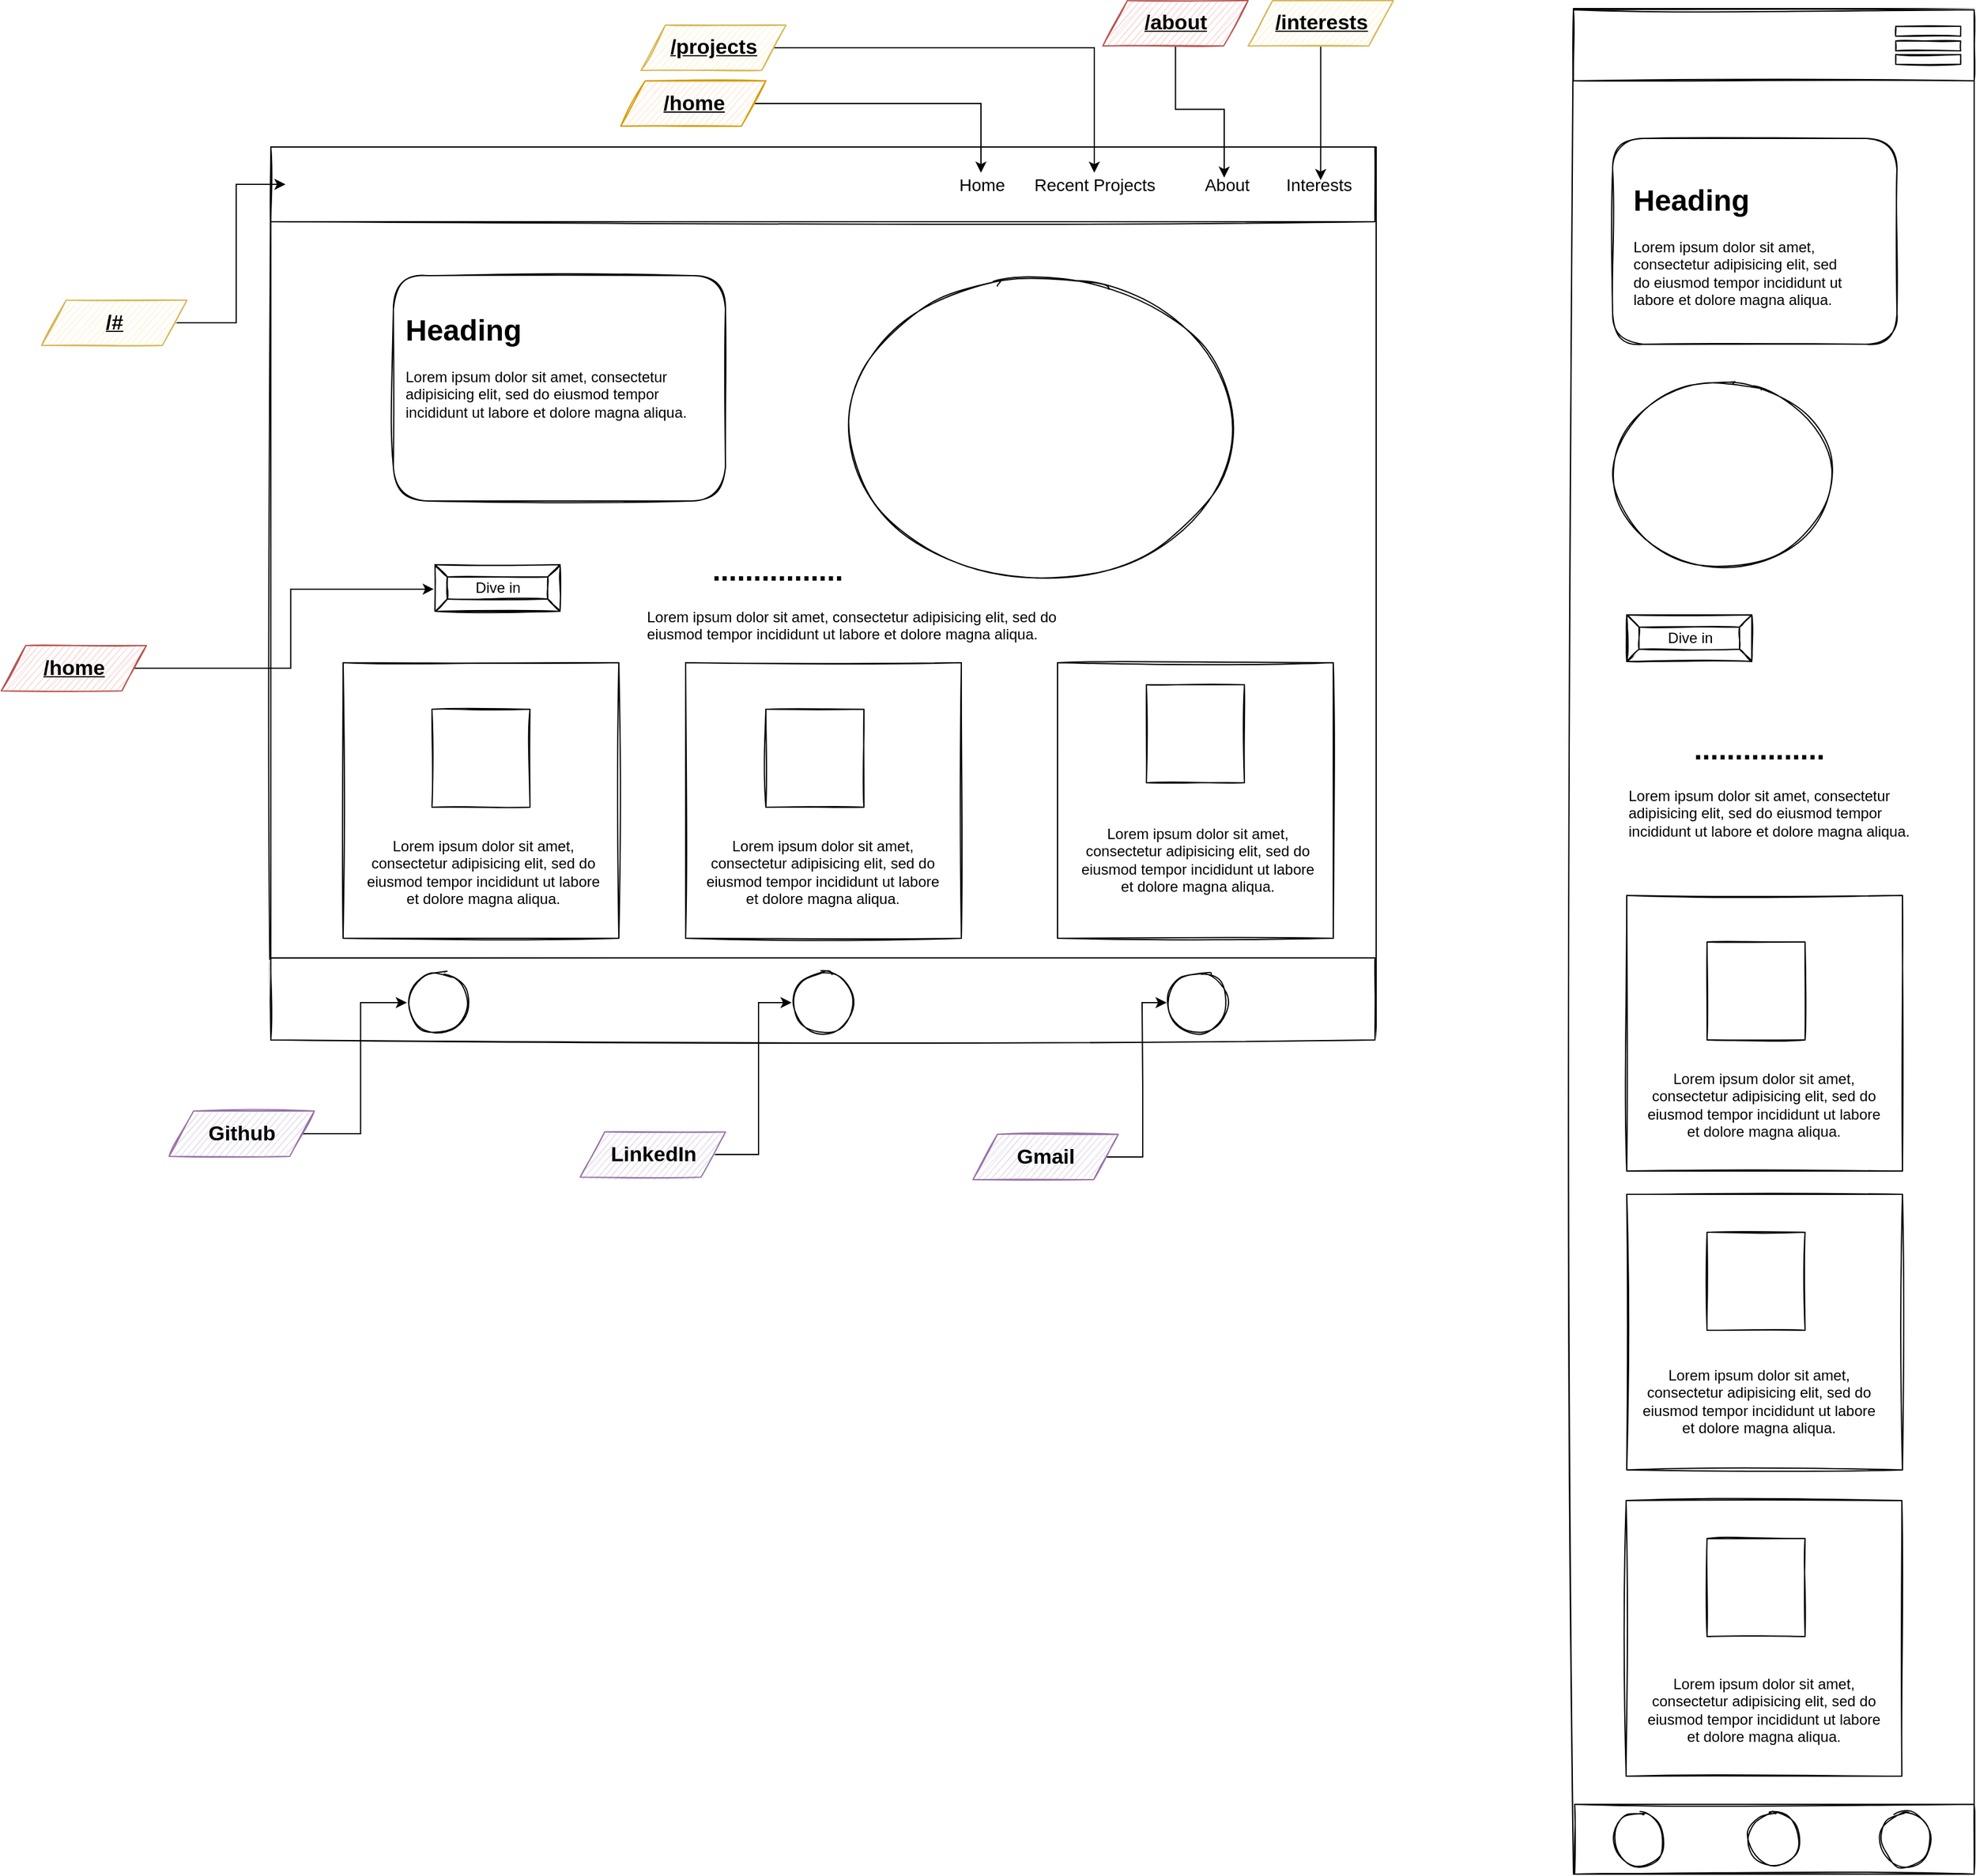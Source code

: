 <mxfile version="14.1.8" type="device"><diagram id="ORLtA_kNhejBZuqX0JRx" name="Page-1"><mxGraphModel dx="4203" dy="1710" grid="0" gridSize="10" guides="1" tooltips="1" connect="1" arrows="1" fold="1" page="1" pageScale="1" pageWidth="4681" pageHeight="3300" math="0" shadow="0"><root><mxCell id="0"/><mxCell id="1" parent="0"/><mxCell id="q7Tq1JnNaMoPnVJvmes5-1" value="" style="rounded=0;whiteSpace=wrap;html=1;sketch=1;" vertex="1" parent="1"><mxGeometry x="350" y="149" width="902" height="729" as="geometry"/></mxCell><mxCell id="q7Tq1JnNaMoPnVJvmes5-3" value="" style="rounded=0;whiteSpace=wrap;html=1;sketch=1;" vertex="1" parent="1"><mxGeometry x="350" y="149" width="901" height="61" as="geometry"/></mxCell><mxCell id="q7Tq1JnNaMoPnVJvmes5-4" value="&lt;font style=&quot;font-size: 14px&quot;&gt;Home&lt;/font&gt;" style="text;html=1;align=center;verticalAlign=middle;resizable=0;points=[];autosize=1;sketch=1;" vertex="1" parent="1"><mxGeometry x="906" y="170" width="47" height="19" as="geometry"/></mxCell><mxCell id="q7Tq1JnNaMoPnVJvmes5-5" value="&lt;font style=&quot;font-size: 14px&quot;&gt;Interests&lt;/font&gt;" style="text;html=1;align=center;verticalAlign=middle;resizable=0;points=[];autosize=1;sketch=1;" vertex="1" parent="1"><mxGeometry x="1173" y="170" width="64" height="19" as="geometry"/></mxCell><mxCell id="q7Tq1JnNaMoPnVJvmes5-6" value="&lt;font style=&quot;font-size: 14px&quot;&gt;About&lt;/font&gt;" style="text;html=1;align=center;verticalAlign=middle;resizable=0;points=[];autosize=1;sketch=1;" vertex="1" parent="1"><mxGeometry x="1106" y="170" width="47" height="19" as="geometry"/></mxCell><mxCell id="q7Tq1JnNaMoPnVJvmes5-7" value="&lt;font style=&quot;font-size: 14px&quot;&gt;Recent Projects&lt;/font&gt;" style="text;html=1;align=center;verticalAlign=middle;resizable=0;points=[];autosize=1;sketch=1;" vertex="1" parent="1"><mxGeometry x="967" y="170" width="109" height="19" as="geometry"/></mxCell><mxCell id="q7Tq1JnNaMoPnVJvmes5-9" value="" style="shape=image;verticalLabelPosition=bottom;labelBackgroundColor=#ffffff;verticalAlign=top;aspect=fixed;imageAspect=0;image=file:///C:/Users/ekane/web-dev/portfolio/frontend/public/img/brand.png;sketch=1;" vertex="1" parent="1"><mxGeometry x="362" y="160.73" width="63" height="37.53" as="geometry"/></mxCell><mxCell id="q7Tq1JnNaMoPnVJvmes5-10" value="" style="rounded=1;whiteSpace=wrap;html=1;sketch=1;" vertex="1" parent="1"><mxGeometry x="450" y="254" width="271" height="184" as="geometry"/></mxCell><mxCell id="q7Tq1JnNaMoPnVJvmes5-11" value="" style="ellipse;whiteSpace=wrap;html=1;sketch=1;" vertex="1" parent="1"><mxGeometry x="814" y="257" width="329" height="243" as="geometry"/></mxCell><mxCell id="q7Tq1JnNaMoPnVJvmes5-12" value="Dive in" style="labelPosition=center;verticalLabelPosition=middle;align=center;html=1;shape=mxgraph.basic.button;dx=10;sketch=1;" vertex="1" parent="1"><mxGeometry x="484" y="490" width="102" height="38" as="geometry"/></mxCell><mxCell id="q7Tq1JnNaMoPnVJvmes5-18" value="&lt;h1&gt;Heading&lt;/h1&gt;&lt;p&gt;Lorem ipsum dolor sit amet, consectetur adipisicing elit, sed do eiusmod tempor incididunt ut labore et dolore magna aliqua.&lt;/p&gt;" style="text;html=1;strokeColor=none;fillColor=none;spacing=5;spacingTop=-20;whiteSpace=wrap;overflow=hidden;rounded=0;sketch=1;" vertex="1" parent="1"><mxGeometry x="455" y="279" width="248" height="144" as="geometry"/></mxCell><mxCell id="q7Tq1JnNaMoPnVJvmes5-19" value="" style="rounded=0;whiteSpace=wrap;html=1;sketch=1;" vertex="1" parent="1"><mxGeometry x="350" y="811" width="901" height="67" as="geometry"/></mxCell><mxCell id="q7Tq1JnNaMoPnVJvmes5-20" value="" style="ellipse;whiteSpace=wrap;html=1;aspect=fixed;sketch=1;" vertex="1" parent="1"><mxGeometry x="461" y="822" width="51" height="51" as="geometry"/></mxCell><mxCell id="q7Tq1JnNaMoPnVJvmes5-21" value="" style="ellipse;whiteSpace=wrap;html=1;aspect=fixed;sketch=1;" vertex="1" parent="1"><mxGeometry x="1081" y="822" width="51" height="51" as="geometry"/></mxCell><mxCell id="q7Tq1JnNaMoPnVJvmes5-22" value="" style="ellipse;whiteSpace=wrap;html=1;aspect=fixed;sketch=1;" vertex="1" parent="1"><mxGeometry x="775" y="822" width="51" height="51" as="geometry"/></mxCell><mxCell id="q7Tq1JnNaMoPnVJvmes5-26" value="&lt;h1&gt;&amp;nbsp; &amp;nbsp; &amp;nbsp; &amp;nbsp; ................&lt;/h1&gt;&lt;p&gt;Lorem ipsum dolor sit amet, consectetur adipisicing elit, sed do eiusmod tempor incididunt ut labore et dolore magna aliqua.&lt;/p&gt;" style="text;html=1;strokeColor=none;fillColor=none;spacing=5;spacingTop=-20;whiteSpace=wrap;overflow=hidden;rounded=0;sketch=1;" vertex="1" parent="1"><mxGeometry x="652" y="475" width="356" height="87" as="geometry"/></mxCell><mxCell id="q7Tq1JnNaMoPnVJvmes5-30" value="" style="whiteSpace=wrap;html=1;aspect=fixed;sketch=1;" vertex="1" parent="1"><mxGeometry x="409" y="570" width="225" height="225" as="geometry"/></mxCell><mxCell id="q7Tq1JnNaMoPnVJvmes5-23" value="" style="whiteSpace=wrap;html=1;aspect=fixed;sketch=1;" vertex="1" parent="1"><mxGeometry x="481.5" y="608" width="80" height="80" as="geometry"/></mxCell><mxCell id="q7Tq1JnNaMoPnVJvmes5-29" value="&lt;span style=&quot;text-align: left&quot;&gt;Lorem ipsum dolor sit amet, consectetur adipisicing elit, sed do eiusmod tempor incididunt ut labore et dolore magna aliqua.&lt;/span&gt;" style="text;html=1;strokeColor=none;fillColor=none;align=center;verticalAlign=middle;whiteSpace=wrap;rounded=0;sketch=1;" vertex="1" parent="1"><mxGeometry x="425" y="692" width="197" height="98" as="geometry"/></mxCell><mxCell id="q7Tq1JnNaMoPnVJvmes5-33" value="" style="whiteSpace=wrap;html=1;aspect=fixed;sketch=1;" vertex="1" parent="1"><mxGeometry x="688.5" y="570" width="225" height="225" as="geometry"/></mxCell><mxCell id="q7Tq1JnNaMoPnVJvmes5-36" value="" style="whiteSpace=wrap;html=1;aspect=fixed;sketch=1;" vertex="1" parent="1"><mxGeometry x="992" y="570" width="225" height="225" as="geometry"/></mxCell><mxCell id="q7Tq1JnNaMoPnVJvmes5-34" value="" style="whiteSpace=wrap;html=1;aspect=fixed;sketch=1;" vertex="1" parent="1"><mxGeometry x="1064.5" y="588" width="80" height="80" as="geometry"/></mxCell><mxCell id="q7Tq1JnNaMoPnVJvmes5-35" value="&lt;span style=&quot;text-align: left&quot;&gt;Lorem ipsum dolor sit amet, consectetur adipisicing elit, sed do eiusmod tempor incididunt ut labore et dolore magna aliqua.&lt;/span&gt;" style="text;html=1;strokeColor=none;fillColor=none;align=center;verticalAlign=middle;whiteSpace=wrap;rounded=0;sketch=1;" vertex="1" parent="1"><mxGeometry x="1008" y="682" width="197" height="98" as="geometry"/></mxCell><mxCell id="q7Tq1JnNaMoPnVJvmes5-31" value="" style="whiteSpace=wrap;html=1;aspect=fixed;sketch=1;" vertex="1" parent="1"><mxGeometry x="754" y="608" width="80" height="80" as="geometry"/></mxCell><mxCell id="q7Tq1JnNaMoPnVJvmes5-32" value="&lt;span style=&quot;text-align: left&quot;&gt;Lorem ipsum dolor sit amet, consectetur adipisicing elit, sed do eiusmod tempor incididunt ut labore et dolore magna aliqua.&lt;/span&gt;" style="text;html=1;strokeColor=none;fillColor=none;align=center;verticalAlign=middle;whiteSpace=wrap;rounded=0;sketch=1;" vertex="1" parent="1"><mxGeometry x="702" y="692" width="197" height="98" as="geometry"/></mxCell><mxCell id="q7Tq1JnNaMoPnVJvmes5-37" value="" style="rounded=0;whiteSpace=wrap;html=1;sketch=1;" vertex="1" parent="1"><mxGeometry x="1413" y="36" width="327" height="1523" as="geometry"/></mxCell><mxCell id="q7Tq1JnNaMoPnVJvmes5-38" value="" style="rounded=0;whiteSpace=wrap;html=1;sketch=1;" vertex="1" parent="1"><mxGeometry x="1413" y="37" width="327" height="58" as="geometry"/></mxCell><mxCell id="q7Tq1JnNaMoPnVJvmes5-39" value="" style="shape=image;verticalLabelPosition=bottom;labelBackgroundColor=#ffffff;verticalAlign=top;aspect=fixed;imageAspect=0;image=file:///C:/Users/ekane/web-dev/portfolio/frontend/public/img/brand.png;sketch=1;" vertex="1" parent="1"><mxGeometry x="1418" y="47.73" width="63" height="37.53" as="geometry"/></mxCell><mxCell id="q7Tq1JnNaMoPnVJvmes5-42" value="" style="rounded=0;whiteSpace=wrap;html=1;fontSize=17;sketch=1;" vertex="1" parent="1"><mxGeometry x="1676" y="50.5" width="53" height="8" as="geometry"/></mxCell><mxCell id="q7Tq1JnNaMoPnVJvmes5-43" value="" style="rounded=0;whiteSpace=wrap;html=1;fontSize=17;sketch=1;" vertex="1" parent="1"><mxGeometry x="1676" y="62.5" width="53" height="8" as="geometry"/></mxCell><mxCell id="q7Tq1JnNaMoPnVJvmes5-44" value="" style="rounded=0;whiteSpace=wrap;html=1;fontSize=17;sketch=1;" vertex="1" parent="1"><mxGeometry x="1676" y="73.5" width="53" height="8" as="geometry"/></mxCell><mxCell id="q7Tq1JnNaMoPnVJvmes5-47" value="" style="rounded=1;whiteSpace=wrap;html=1;sketch=1;" vertex="1" parent="1"><mxGeometry x="1445" y="142" width="232" height="168" as="geometry"/></mxCell><mxCell id="q7Tq1JnNaMoPnVJvmes5-46" value="&lt;h1&gt;Heading&lt;/h1&gt;&lt;p&gt;Lorem ipsum dolor sit amet, consectetur adipisicing elit, sed do eiusmod tempor incididunt ut labore et dolore magna aliqua.&lt;/p&gt;" style="text;html=1;strokeColor=none;fillColor=none;spacing=5;spacingTop=-20;whiteSpace=wrap;overflow=hidden;rounded=0;sketch=1;" vertex="1" parent="1"><mxGeometry x="1456.5" y="173" width="189.5" height="117" as="geometry"/></mxCell><mxCell id="q7Tq1JnNaMoPnVJvmes5-48" value="" style="ellipse;whiteSpace=wrap;html=1;sketch=1;" vertex="1" parent="1"><mxGeometry x="1441" y="338" width="187" height="157" as="geometry"/></mxCell><mxCell id="q7Tq1JnNaMoPnVJvmes5-49" value="Dive in" style="labelPosition=center;verticalLabelPosition=middle;align=center;html=1;shape=mxgraph.basic.button;dx=10;sketch=1;" vertex="1" parent="1"><mxGeometry x="1456.5" y="531" width="102" height="38" as="geometry"/></mxCell><mxCell id="q7Tq1JnNaMoPnVJvmes5-50" value="&lt;h1&gt;&amp;nbsp; &amp;nbsp; &amp;nbsp; &amp;nbsp; ................&lt;/h1&gt;&lt;p&gt;Lorem ipsum dolor sit amet, consectetur adipisicing elit, sed do eiusmod tempor incididunt ut labore et dolore magna aliqua.&lt;/p&gt;" style="text;html=1;strokeColor=none;fillColor=none;spacing=5;spacingTop=-20;whiteSpace=wrap;overflow=hidden;rounded=0;sketch=1;" vertex="1" parent="1"><mxGeometry x="1452.5" y="621" width="248" height="121" as="geometry"/></mxCell><mxCell id="q7Tq1JnNaMoPnVJvmes5-51" value="" style="whiteSpace=wrap;html=1;aspect=fixed;sketch=1;" vertex="1" parent="1"><mxGeometry x="1456.5" y="760" width="225" height="225" as="geometry"/></mxCell><mxCell id="q7Tq1JnNaMoPnVJvmes5-52" value="" style="whiteSpace=wrap;html=1;aspect=fixed;sketch=1;" vertex="1" parent="1"><mxGeometry x="1522" y="798" width="80" height="80" as="geometry"/></mxCell><mxCell id="q7Tq1JnNaMoPnVJvmes5-53" value="&lt;span style=&quot;text-align: left&quot;&gt;Lorem ipsum dolor sit amet, consectetur adipisicing elit, sed do eiusmod tempor incididunt ut labore et dolore magna aliqua.&lt;/span&gt;" style="text;html=1;strokeColor=none;fillColor=none;align=center;verticalAlign=middle;whiteSpace=wrap;rounded=0;sketch=1;" vertex="1" parent="1"><mxGeometry x="1470" y="882" width="197" height="98" as="geometry"/></mxCell><mxCell id="q7Tq1JnNaMoPnVJvmes5-55" value="" style="whiteSpace=wrap;html=1;aspect=fixed;sketch=1;" vertex="1" parent="1"><mxGeometry x="1456.5" y="1004" width="225" height="225" as="geometry"/></mxCell><mxCell id="q7Tq1JnNaMoPnVJvmes5-56" value="" style="whiteSpace=wrap;html=1;aspect=fixed;sketch=1;" vertex="1" parent="1"><mxGeometry x="1522" y="1035" width="80" height="80" as="geometry"/></mxCell><mxCell id="q7Tq1JnNaMoPnVJvmes5-54" value="&lt;span style=&quot;text-align: left&quot;&gt;Lorem ipsum dolor sit amet, consectetur adipisicing elit, sed do eiusmod tempor incididunt ut labore et dolore magna aliqua.&lt;/span&gt;" style="text;html=1;strokeColor=none;fillColor=none;align=center;verticalAlign=middle;whiteSpace=wrap;rounded=0;sketch=1;" vertex="1" parent="1"><mxGeometry x="1466" y="1124" width="197" height="98" as="geometry"/></mxCell><mxCell id="q7Tq1JnNaMoPnVJvmes5-59" value="" style="whiteSpace=wrap;html=1;aspect=fixed;sketch=1;" vertex="1" parent="1"><mxGeometry x="1456" y="1254" width="225" height="225" as="geometry"/></mxCell><mxCell id="q7Tq1JnNaMoPnVJvmes5-57" value="" style="whiteSpace=wrap;html=1;aspect=fixed;sketch=1;" vertex="1" parent="1"><mxGeometry x="1522" y="1285" width="80" height="80" as="geometry"/></mxCell><mxCell id="q7Tq1JnNaMoPnVJvmes5-58" value="&lt;span style=&quot;text-align: left&quot;&gt;Lorem ipsum dolor sit amet, consectetur adipisicing elit, sed do eiusmod tempor incididunt ut labore et dolore magna aliqua.&lt;/span&gt;" style="text;html=1;strokeColor=none;fillColor=none;align=center;verticalAlign=middle;whiteSpace=wrap;rounded=0;sketch=1;" vertex="1" parent="1"><mxGeometry x="1470" y="1376" width="197" height="98" as="geometry"/></mxCell><mxCell id="q7Tq1JnNaMoPnVJvmes5-60" value="" style="rounded=0;whiteSpace=wrap;html=1;sketch=1;" vertex="1" parent="1"><mxGeometry x="1414" y="1502" width="326" height="57" as="geometry"/></mxCell><mxCell id="q7Tq1JnNaMoPnVJvmes5-61" value="" style="ellipse;whiteSpace=wrap;html=1;aspect=fixed;sketch=1;" vertex="1" parent="1"><mxGeometry x="1445" y="1509" width="43" height="43" as="geometry"/></mxCell><mxCell id="q7Tq1JnNaMoPnVJvmes5-62" value="" style="ellipse;whiteSpace=wrap;html=1;aspect=fixed;sketch=1;" vertex="1" parent="1"><mxGeometry x="1555" y="1509" width="43" height="43" as="geometry"/></mxCell><mxCell id="q7Tq1JnNaMoPnVJvmes5-63" value="" style="ellipse;whiteSpace=wrap;html=1;aspect=fixed;sketch=1;" vertex="1" parent="1"><mxGeometry x="1663" y="1509" width="43" height="43" as="geometry"/></mxCell><mxCell id="q7Tq1JnNaMoPnVJvmes5-65" style="edgeStyle=orthogonalEdgeStyle;rounded=0;orthogonalLoop=1;jettySize=auto;html=1;entryX=-0.01;entryY=0.526;entryDx=0;entryDy=0;entryPerimeter=0;shadow=0;fontSize=17;" edge="1" parent="1" source="q7Tq1JnNaMoPnVJvmes5-64" target="q7Tq1JnNaMoPnVJvmes5-12"><mxGeometry relative="1" as="geometry"/></mxCell><mxCell id="q7Tq1JnNaMoPnVJvmes5-64" value="&lt;b&gt;&lt;u&gt;/home&lt;/u&gt;&lt;/b&gt;" style="shape=parallelogram;perimeter=parallelogramPerimeter;whiteSpace=wrap;html=1;fixedSize=1;fontSize=17;sketch=1;fillColor=#f8cecc;strokeColor=#b85450;" vertex="1" parent="1"><mxGeometry x="130" y="556" width="118.5" height="37" as="geometry"/></mxCell><mxCell id="q7Tq1JnNaMoPnVJvmes5-67" style="edgeStyle=orthogonalEdgeStyle;rounded=0;orthogonalLoop=1;jettySize=auto;html=1;entryX=0;entryY=0.5;entryDx=0;entryDy=0;shadow=0;fontSize=17;" edge="1" parent="1" source="q7Tq1JnNaMoPnVJvmes5-66" target="q7Tq1JnNaMoPnVJvmes5-20"><mxGeometry relative="1" as="geometry"/></mxCell><mxCell id="q7Tq1JnNaMoPnVJvmes5-66" value="&lt;b&gt;Github&lt;/b&gt;" style="shape=parallelogram;perimeter=parallelogramPerimeter;whiteSpace=wrap;html=1;fixedSize=1;fontSize=17;sketch=1;fillColor=#e1d5e7;strokeColor=#9673a6;" vertex="1" parent="1"><mxGeometry x="267" y="936" width="118.5" height="37" as="geometry"/></mxCell><mxCell id="q7Tq1JnNaMoPnVJvmes5-70" style="edgeStyle=orthogonalEdgeStyle;rounded=0;orthogonalLoop=1;jettySize=auto;html=1;entryX=0;entryY=0.5;entryDx=0;entryDy=0;shadow=0;fontSize=17;" edge="1" parent="1" source="q7Tq1JnNaMoPnVJvmes5-68" target="q7Tq1JnNaMoPnVJvmes5-22"><mxGeometry relative="1" as="geometry"/></mxCell><mxCell id="q7Tq1JnNaMoPnVJvmes5-68" value="&lt;b&gt;LinkedIn&lt;/b&gt;" style="shape=parallelogram;perimeter=parallelogramPerimeter;whiteSpace=wrap;html=1;fixedSize=1;fontSize=17;sketch=1;fillColor=#e1d5e7;strokeColor=#9673a6;" vertex="1" parent="1"><mxGeometry x="602.5" y="953" width="118.5" height="37" as="geometry"/></mxCell><mxCell id="q7Tq1JnNaMoPnVJvmes5-72" style="edgeStyle=orthogonalEdgeStyle;rounded=0;orthogonalLoop=1;jettySize=auto;html=1;entryX=0;entryY=0.5;entryDx=0;entryDy=0;shadow=0;fontSize=17;" edge="1" parent="1" source="q7Tq1JnNaMoPnVJvmes5-71" target="q7Tq1JnNaMoPnVJvmes5-21"><mxGeometry relative="1" as="geometry"/></mxCell><mxCell id="q7Tq1JnNaMoPnVJvmes5-71" value="&lt;b&gt;Gmail&lt;/b&gt;" style="shape=parallelogram;perimeter=parallelogramPerimeter;whiteSpace=wrap;html=1;fixedSize=1;fontSize=17;sketch=1;fillColor=#e1d5e7;strokeColor=#9673a6;" vertex="1" parent="1"><mxGeometry x="923" y="955" width="118.5" height="37" as="geometry"/></mxCell><mxCell id="q7Tq1JnNaMoPnVJvmes5-74" style="edgeStyle=orthogonalEdgeStyle;rounded=0;orthogonalLoop=1;jettySize=auto;html=1;entryX=0;entryY=0.5;entryDx=0;entryDy=0;shadow=0;fontSize=17;" edge="1" parent="1" source="q7Tq1JnNaMoPnVJvmes5-73" target="q7Tq1JnNaMoPnVJvmes5-9"><mxGeometry relative="1" as="geometry"/></mxCell><mxCell id="q7Tq1JnNaMoPnVJvmes5-73" value="&lt;b&gt;&lt;u&gt;/#&lt;/u&gt;&lt;/b&gt;" style="shape=parallelogram;perimeter=parallelogramPerimeter;whiteSpace=wrap;html=1;fixedSize=1;fontSize=17;sketch=1;fillColor=#fff2cc;strokeColor=#d6b656;" vertex="1" parent="1"><mxGeometry x="163" y="274" width="118.5" height="37" as="geometry"/></mxCell><mxCell id="q7Tq1JnNaMoPnVJvmes5-76" style="edgeStyle=orthogonalEdgeStyle;rounded=0;orthogonalLoop=1;jettySize=auto;html=1;shadow=0;fontSize=17;" edge="1" parent="1" source="q7Tq1JnNaMoPnVJvmes5-75" target="q7Tq1JnNaMoPnVJvmes5-4"><mxGeometry relative="1" as="geometry"/></mxCell><mxCell id="q7Tq1JnNaMoPnVJvmes5-75" value="&lt;b&gt;&lt;u&gt;/home&lt;/u&gt;&lt;/b&gt;" style="shape=parallelogram;perimeter=parallelogramPerimeter;whiteSpace=wrap;html=1;fixedSize=1;fontSize=17;sketch=1;fillColor=#ffe6cc;strokeColor=#d79b00;" vertex="1" parent="1"><mxGeometry x="635.5" y="95" width="118.5" height="37" as="geometry"/></mxCell><mxCell id="q7Tq1JnNaMoPnVJvmes5-78" style="edgeStyle=orthogonalEdgeStyle;rounded=0;orthogonalLoop=1;jettySize=auto;html=1;shadow=0;fontSize=17;" edge="1" parent="1" source="q7Tq1JnNaMoPnVJvmes5-77" target="q7Tq1JnNaMoPnVJvmes5-7"><mxGeometry relative="1" as="geometry"><Array as="points"><mxPoint x="1022" y="68"/></Array></mxGeometry></mxCell><mxCell id="q7Tq1JnNaMoPnVJvmes5-77" value="&lt;b&gt;&lt;u&gt;/projects&lt;/u&gt;&lt;/b&gt;" style="shape=parallelogram;perimeter=parallelogramPerimeter;whiteSpace=wrap;html=1;fixedSize=1;fontSize=17;sketch=1;fillColor=#fff2cc;strokeColor=#d6b656;" vertex="1" parent="1"><mxGeometry x="652" y="49.5" width="118.5" height="37" as="geometry"/></mxCell><mxCell id="q7Tq1JnNaMoPnVJvmes5-80" style="edgeStyle=orthogonalEdgeStyle;rounded=0;orthogonalLoop=1;jettySize=auto;html=1;entryX=0.468;entryY=0.211;entryDx=0;entryDy=0;entryPerimeter=0;shadow=0;fontSize=17;" edge="1" parent="1" source="q7Tq1JnNaMoPnVJvmes5-79" target="q7Tq1JnNaMoPnVJvmes5-6"><mxGeometry relative="1" as="geometry"/></mxCell><mxCell id="q7Tq1JnNaMoPnVJvmes5-79" value="&lt;b&gt;&lt;u&gt;/about&lt;/u&gt;&lt;/b&gt;" style="shape=parallelogram;perimeter=parallelogramPerimeter;whiteSpace=wrap;html=1;fixedSize=1;fontSize=17;sketch=1;fillColor=#f8cecc;strokeColor=#b85450;" vertex="1" parent="1"><mxGeometry x="1029" y="29.5" width="118.5" height="37" as="geometry"/></mxCell><mxCell id="q7Tq1JnNaMoPnVJvmes5-82" style="edgeStyle=orthogonalEdgeStyle;rounded=0;orthogonalLoop=1;jettySize=auto;html=1;entryX=0.527;entryY=0.316;entryDx=0;entryDy=0;entryPerimeter=0;shadow=0;fontSize=17;" edge="1" parent="1" source="q7Tq1JnNaMoPnVJvmes5-81" target="q7Tq1JnNaMoPnVJvmes5-5"><mxGeometry relative="1" as="geometry"/></mxCell><mxCell id="q7Tq1JnNaMoPnVJvmes5-81" value="&lt;b&gt;&lt;u&gt;/interests&lt;/u&gt;&lt;/b&gt;" style="shape=parallelogram;perimeter=parallelogramPerimeter;whiteSpace=wrap;html=1;fixedSize=1;fontSize=17;sketch=1;fillColor=#fff2cc;strokeColor=#d6b656;" vertex="1" parent="1"><mxGeometry x="1147.5" y="29.5" width="118.5" height="37" as="geometry"/></mxCell><mxCell id="q7Tq1JnNaMoPnVJvmes5-83" value="" style="shape=image;verticalLabelPosition=bottom;labelBackgroundColor=#ffffff;verticalAlign=top;aspect=fixed;imageAspect=0;image=file:///C:/Users/ekane/web-dev/portfolio/frontend/public/img/profile.png;" vertex="1" parent="1"><mxGeometry x="883.25" y="270" width="198" height="198" as="geometry"/></mxCell><mxCell id="q7Tq1JnNaMoPnVJvmes5-84" value="" style="shape=image;verticalLabelPosition=bottom;labelBackgroundColor=#ffffff;verticalAlign=top;aspect=fixed;imageAspect=0;image=file:///C:/Users/ekane/web-dev/portfolio/frontend/public/img/profile.png;" vertex="1" parent="1"><mxGeometry x="1466.25" y="342" width="136.5" height="136.5" as="geometry"/></mxCell></root></mxGraphModel></diagram></mxfile>